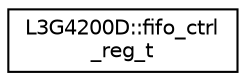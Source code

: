 digraph "Graphical Class Hierarchy"
{
  edge [fontname="Helvetica",fontsize="10",labelfontname="Helvetica",labelfontsize="10"];
  node [fontname="Helvetica",fontsize="10",shape=record];
  rankdir="LR";
  Node1 [label="L3G4200D::fifo_ctrl\l_reg_t",height=0.2,width=0.4,color="black", fillcolor="white", style="filled",URL="$db/d8e/unionL3G4200D_1_1fifo__ctrl__reg__t.html"];
}
